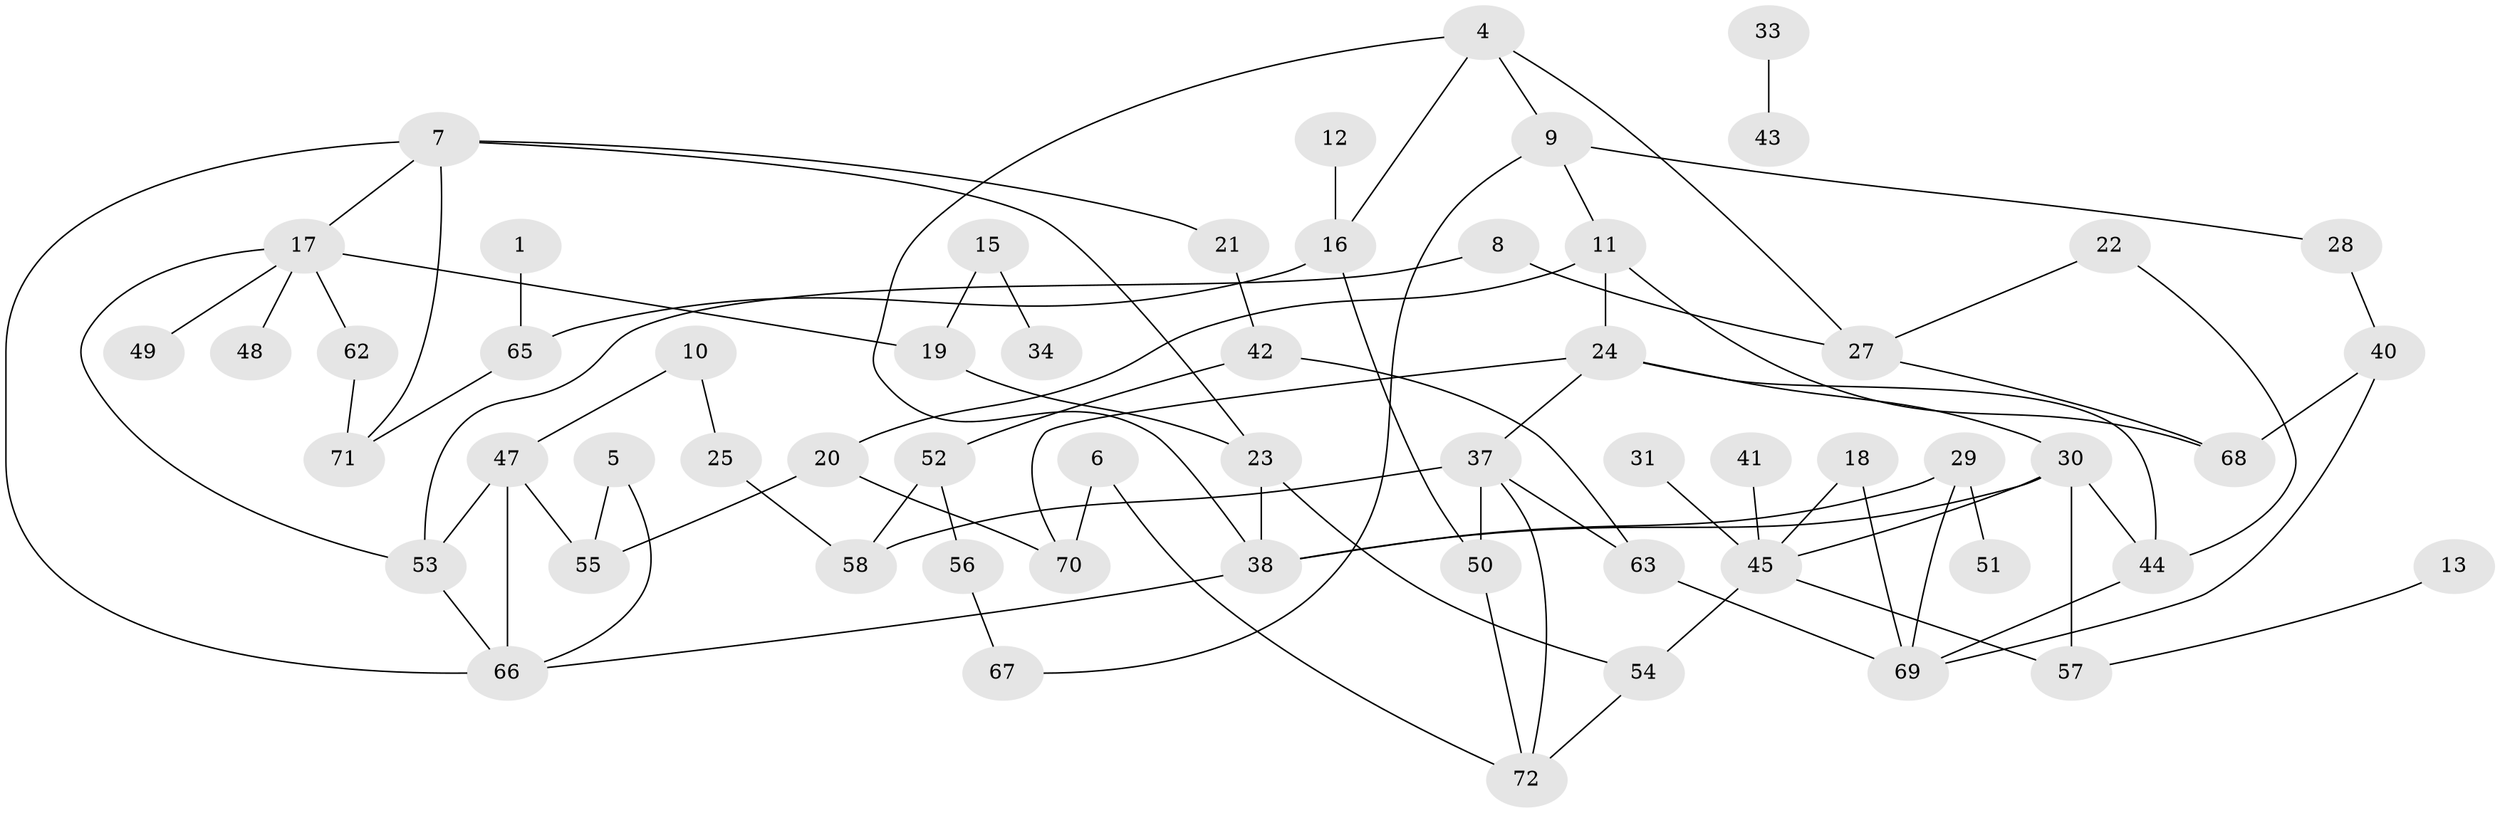 // original degree distribution, {1: 0.20588235294117646, 0: 0.10784313725490197, 2: 0.2647058823529412, 4: 0.14705882352941177, 3: 0.21568627450980393, 6: 0.00980392156862745, 5: 0.049019607843137254}
// Generated by graph-tools (version 1.1) at 2025/35/03/04/25 23:35:54]
// undirected, 59 vertices, 86 edges
graph export_dot {
  node [color=gray90,style=filled];
  1;
  4;
  5;
  6;
  7;
  8;
  9;
  10;
  11;
  12;
  13;
  15;
  16;
  17;
  18;
  19;
  20;
  21;
  22;
  23;
  24;
  25;
  27;
  28;
  29;
  30;
  31;
  33;
  34;
  37;
  38;
  40;
  41;
  42;
  43;
  44;
  45;
  47;
  48;
  49;
  50;
  51;
  52;
  53;
  54;
  55;
  56;
  57;
  58;
  62;
  63;
  65;
  66;
  67;
  68;
  69;
  70;
  71;
  72;
  1 -- 65 [weight=1.0];
  4 -- 9 [weight=1.0];
  4 -- 16 [weight=1.0];
  4 -- 27 [weight=1.0];
  4 -- 38 [weight=1.0];
  5 -- 55 [weight=1.0];
  5 -- 66 [weight=1.0];
  6 -- 70 [weight=1.0];
  6 -- 72 [weight=1.0];
  7 -- 17 [weight=1.0];
  7 -- 21 [weight=1.0];
  7 -- 23 [weight=1.0];
  7 -- 66 [weight=1.0];
  7 -- 71 [weight=1.0];
  8 -- 27 [weight=1.0];
  8 -- 53 [weight=1.0];
  9 -- 11 [weight=1.0];
  9 -- 28 [weight=1.0];
  9 -- 67 [weight=1.0];
  10 -- 25 [weight=1.0];
  10 -- 47 [weight=1.0];
  11 -- 20 [weight=1.0];
  11 -- 24 [weight=1.0];
  11 -- 68 [weight=1.0];
  12 -- 16 [weight=1.0];
  13 -- 57 [weight=1.0];
  15 -- 19 [weight=1.0];
  15 -- 34 [weight=1.0];
  16 -- 50 [weight=1.0];
  16 -- 65 [weight=1.0];
  17 -- 19 [weight=1.0];
  17 -- 48 [weight=1.0];
  17 -- 49 [weight=1.0];
  17 -- 53 [weight=1.0];
  17 -- 62 [weight=1.0];
  18 -- 45 [weight=1.0];
  18 -- 69 [weight=1.0];
  19 -- 23 [weight=1.0];
  20 -- 55 [weight=1.0];
  20 -- 70 [weight=1.0];
  21 -- 42 [weight=1.0];
  22 -- 27 [weight=1.0];
  22 -- 44 [weight=1.0];
  23 -- 38 [weight=1.0];
  23 -- 54 [weight=1.0];
  24 -- 30 [weight=1.0];
  24 -- 37 [weight=1.0];
  24 -- 44 [weight=1.0];
  24 -- 70 [weight=1.0];
  25 -- 58 [weight=1.0];
  27 -- 68 [weight=1.0];
  28 -- 40 [weight=1.0];
  29 -- 38 [weight=1.0];
  29 -- 51 [weight=1.0];
  29 -- 69 [weight=1.0];
  30 -- 38 [weight=1.0];
  30 -- 44 [weight=1.0];
  30 -- 45 [weight=1.0];
  30 -- 57 [weight=1.0];
  31 -- 45 [weight=1.0];
  33 -- 43 [weight=1.0];
  37 -- 50 [weight=1.0];
  37 -- 58 [weight=1.0];
  37 -- 63 [weight=1.0];
  37 -- 72 [weight=1.0];
  38 -- 66 [weight=1.0];
  40 -- 68 [weight=1.0];
  40 -- 69 [weight=1.0];
  41 -- 45 [weight=1.0];
  42 -- 52 [weight=1.0];
  42 -- 63 [weight=1.0];
  44 -- 69 [weight=1.0];
  45 -- 54 [weight=1.0];
  45 -- 57 [weight=1.0];
  47 -- 53 [weight=1.0];
  47 -- 55 [weight=1.0];
  47 -- 66 [weight=1.0];
  50 -- 72 [weight=1.0];
  52 -- 56 [weight=1.0];
  52 -- 58 [weight=1.0];
  53 -- 66 [weight=1.0];
  54 -- 72 [weight=1.0];
  56 -- 67 [weight=1.0];
  62 -- 71 [weight=1.0];
  63 -- 69 [weight=1.0];
  65 -- 71 [weight=1.0];
}

